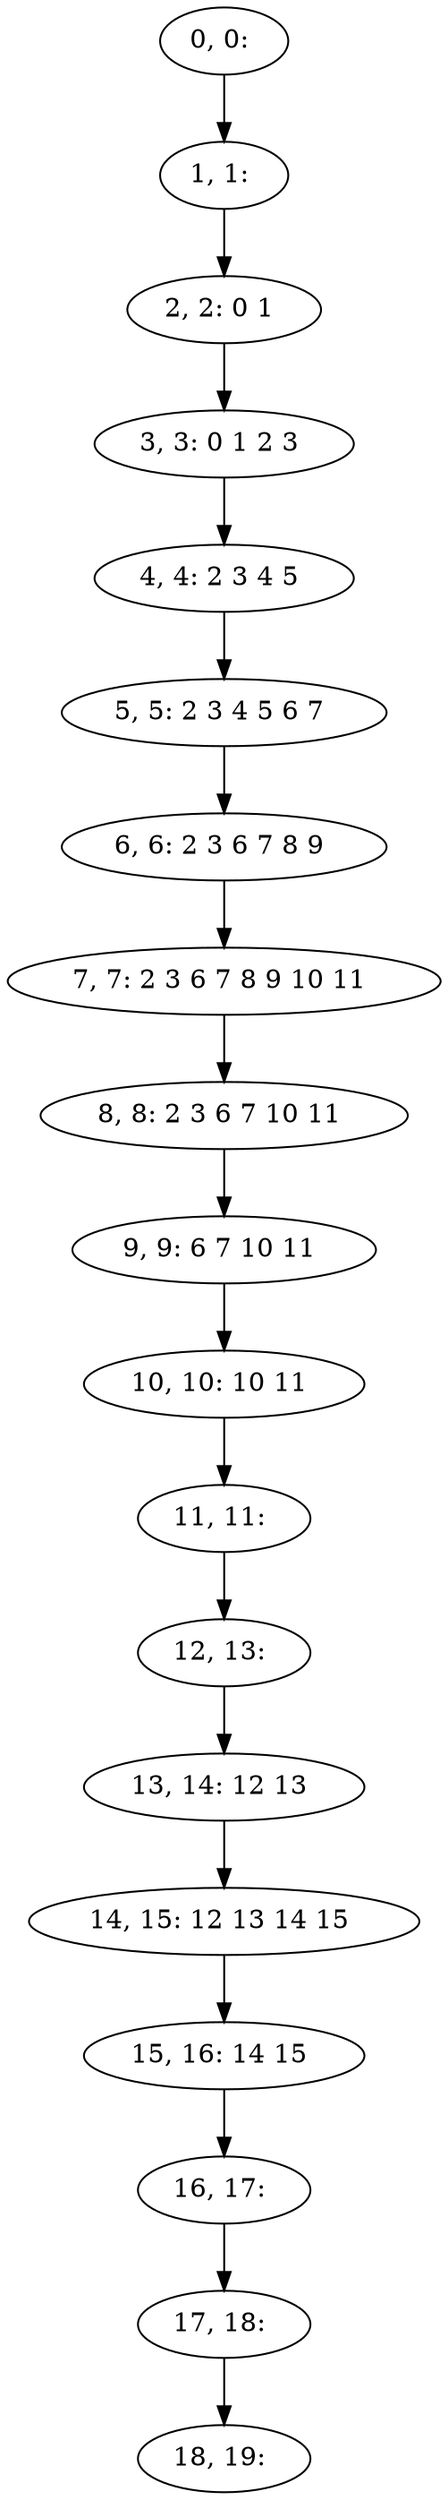 digraph G {
0[label="0, 0: "];
1[label="1, 1: "];
2[label="2, 2: 0 1 "];
3[label="3, 3: 0 1 2 3 "];
4[label="4, 4: 2 3 4 5 "];
5[label="5, 5: 2 3 4 5 6 7 "];
6[label="6, 6: 2 3 6 7 8 9 "];
7[label="7, 7: 2 3 6 7 8 9 10 11 "];
8[label="8, 8: 2 3 6 7 10 11 "];
9[label="9, 9: 6 7 10 11 "];
10[label="10, 10: 10 11 "];
11[label="11, 11: "];
12[label="12, 13: "];
13[label="13, 14: 12 13 "];
14[label="14, 15: 12 13 14 15 "];
15[label="15, 16: 14 15 "];
16[label="16, 17: "];
17[label="17, 18: "];
18[label="18, 19: "];
0->1 ;
1->2 ;
2->3 ;
3->4 ;
4->5 ;
5->6 ;
6->7 ;
7->8 ;
8->9 ;
9->10 ;
10->11 ;
11->12 ;
12->13 ;
13->14 ;
14->15 ;
15->16 ;
16->17 ;
17->18 ;
}
